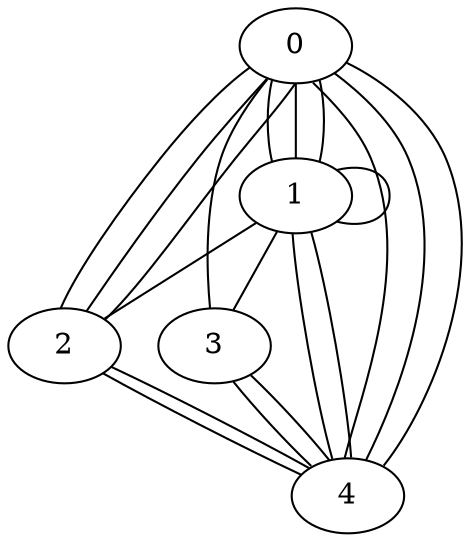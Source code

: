 graph G {
 0 -- 1;
 0 -- 1;
 0 -- 1;
 0 -- 2;
 0 -- 2;
 0 -- 2;
 0 -- 3;
 0 -- 4;
 0 -- 4;
 0 -- 4;
 1 -- 1;
 1 -- 2;
 1 -- 3;
 1 -- 4;
 1 -- 4;
 2 -- 4;
 2 -- 4;
 3 -- 4;
 3 -- 4;
}